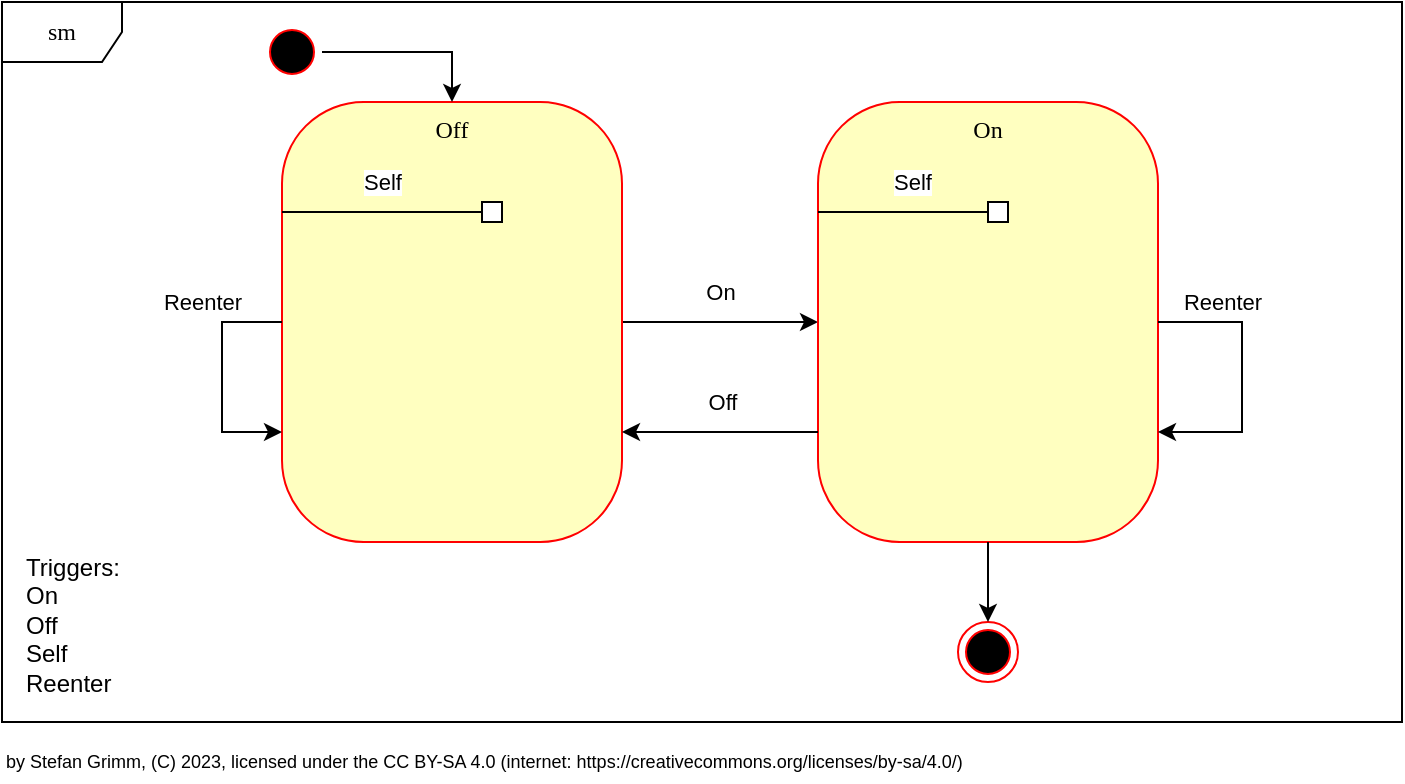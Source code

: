 <mxfile version="21.6.8" type="device">
  <diagram id="YKBjTKGMOBF2p5uhFZQw" name="Statemachine">
    <mxGraphModel dx="1000" dy="698" grid="1" gridSize="10" guides="1" tooltips="1" connect="1" arrows="1" fold="1" page="1" pageScale="1" pageWidth="850" pageHeight="1100" math="0" shadow="0">
      <root>
        <mxCell id="0" />
        <mxCell id="1" parent="0" />
        <mxCell id="twPTelytEAIwxnEzPvE8-1" value="sm" style="shape=umlFrame;whiteSpace=wrap;html=1;rounded=1;shadow=0;comic=0;labelBackgroundColor=none;strokeWidth=1;fontFamily=Verdana;fontSize=12;align=center;" parent="1" vertex="1">
          <mxGeometry x="30" y="30" width="700" height="360" as="geometry" />
        </mxCell>
        <mxCell id="_rrB8YRX0DrZ2EH2kqbe-18" value="On" style="edgeStyle=orthogonalEdgeStyle;rounded=0;orthogonalLoop=1;jettySize=auto;html=1;entryX=0;entryY=0.5;entryDx=0;entryDy=0;exitX=1;exitY=0.5;exitDx=0;exitDy=0;" parent="1" source="twPTelytEAIwxnEzPvE8-2" target="_rrB8YRX0DrZ2EH2kqbe-9" edge="1">
          <mxGeometry y="15" relative="1" as="geometry">
            <mxPoint x="340" y="260" as="sourcePoint" />
            <mxPoint x="438" y="260" as="targetPoint" />
            <mxPoint as="offset" />
          </mxGeometry>
        </mxCell>
        <mxCell id="twPTelytEAIwxnEzPvE8-2" value="Off" style="rounded=1;whiteSpace=wrap;html=1;arcSize=24;fillColor=#ffffc0;strokeColor=#ff0000;shadow=0;comic=0;labelBackgroundColor=none;fontFamily=Verdana;fontSize=12;fontColor=#000000;align=center;verticalAlign=top;" parent="1" vertex="1">
          <mxGeometry x="170" y="80" width="170" height="220" as="geometry" />
        </mxCell>
        <mxCell id="twPTelytEAIwxnEzPvE8-8" style="edgeStyle=orthogonalEdgeStyle;rounded=0;orthogonalLoop=1;jettySize=auto;html=1;entryX=0.5;entryY=0;entryDx=0;entryDy=0;" parent="1" source="twPTelytEAIwxnEzPvE8-9" target="twPTelytEAIwxnEzPvE8-2" edge="1">
          <mxGeometry relative="1" as="geometry">
            <Array as="points">
              <mxPoint x="255" y="55" />
            </Array>
          </mxGeometry>
        </mxCell>
        <mxCell id="twPTelytEAIwxnEzPvE8-9" value="" style="ellipse;html=1;shape=startState;fillColor=#000000;strokeColor=#ff0000;rounded=1;shadow=0;comic=0;labelBackgroundColor=none;fontFamily=Verdana;fontSize=12;fontColor=#000000;align=center;direction=south;" parent="1" vertex="1">
          <mxGeometry x="160" y="40" width="30" height="30" as="geometry" />
        </mxCell>
        <mxCell id="8lL4V4ylc4chIpqy5Nob-13" value="Self" style="endArrow=none;html=1;rounded=0;exitX=0;exitY=0.5;exitDx=0;exitDy=0;entryX=0;entryY=0.25;entryDx=0;entryDy=0;" parent="1" source="8lL4V4ylc4chIpqy5Nob-14" target="twPTelytEAIwxnEzPvE8-2" edge="1">
          <mxGeometry y="-15" width="50" height="50" relative="1" as="geometry">
            <mxPoint x="360" y="230" as="sourcePoint" />
            <mxPoint x="410" y="320" as="targetPoint" />
            <Array as="points" />
            <mxPoint as="offset" />
          </mxGeometry>
        </mxCell>
        <mxCell id="8lL4V4ylc4chIpqy5Nob-14" value="" style="whiteSpace=wrap;html=1;aspect=fixed;" parent="1" vertex="1">
          <mxGeometry x="270" y="130" width="10" height="10" as="geometry" />
        </mxCell>
        <mxCell id="_rrB8YRX0DrZ2EH2kqbe-9" value="On" style="rounded=1;whiteSpace=wrap;html=1;arcSize=24;fillColor=#ffffc0;strokeColor=#ff0000;shadow=0;comic=0;labelBackgroundColor=none;fontFamily=Verdana;fontSize=12;fontColor=#000000;align=center;verticalAlign=top;" parent="1" vertex="1">
          <mxGeometry x="438" y="80" width="170" height="220" as="geometry" />
        </mxCell>
        <mxCell id="_rrB8YRX0DrZ2EH2kqbe-10" value="Self" style="endArrow=none;html=1;rounded=0;exitX=0;exitY=0.5;exitDx=0;exitDy=0;entryX=0;entryY=0.25;entryDx=0;entryDy=0;" parent="1" source="_rrB8YRX0DrZ2EH2kqbe-12" target="_rrB8YRX0DrZ2EH2kqbe-9" edge="1">
          <mxGeometry x="-0.111" y="-15" width="50" height="50" relative="1" as="geometry">
            <mxPoint x="560" y="230" as="sourcePoint" />
            <mxPoint x="610" y="320" as="targetPoint" />
            <Array as="points" />
            <mxPoint as="offset" />
          </mxGeometry>
        </mxCell>
        <mxCell id="_rrB8YRX0DrZ2EH2kqbe-12" value="" style="whiteSpace=wrap;html=1;aspect=fixed;" parent="1" vertex="1">
          <mxGeometry x="523" y="130" width="10" height="10" as="geometry" />
        </mxCell>
        <mxCell id="QMokryFTBzUSh5FWrxVi-1" value="by Stefan Grimm, (C) 2023, licensed under the CC BY-SA 4.0 (internet: https://creativecommons.org/licenses/by-sa/4.0/)" style="text;html=1;strokeColor=none;fillColor=none;align=left;verticalAlign=middle;whiteSpace=wrap;rounded=0;fontSize=9;" parent="1" vertex="1">
          <mxGeometry x="30" y="400" width="500" height="20" as="geometry" />
        </mxCell>
        <mxCell id="QMokryFTBzUSh5FWrxVi-2" value="Triggers:&lt;br&gt;On&lt;br&gt;Off&lt;br&gt;Self&lt;br&gt;Reenter" style="text;html=1;strokeColor=none;fillColor=none;align=left;verticalAlign=bottom;whiteSpace=wrap;rounded=0;" parent="1" vertex="1">
          <mxGeometry x="40" y="270" width="100" height="110" as="geometry" />
        </mxCell>
        <mxCell id="QMokryFTBzUSh5FWrxVi-5" value="Off" style="edgeStyle=orthogonalEdgeStyle;rounded=0;orthogonalLoop=1;jettySize=auto;html=1;exitX=0;exitY=0.75;exitDx=0;exitDy=0;entryX=1;entryY=0.75;entryDx=0;entryDy=0;" parent="1" source="_rrB8YRX0DrZ2EH2kqbe-9" target="twPTelytEAIwxnEzPvE8-2" edge="1">
          <mxGeometry x="-0.02" y="-15" relative="1" as="geometry">
            <mxPoint x="340" y="320" as="sourcePoint" />
            <mxPoint x="438" y="320" as="targetPoint" />
            <mxPoint as="offset" />
          </mxGeometry>
        </mxCell>
        <mxCell id="VY6N0ab8S7PTFUhcFhPV-1" value="Reenter" style="edgeStyle=orthogonalEdgeStyle;rounded=0;orthogonalLoop=1;jettySize=auto;html=1;entryX=0;entryY=0.75;entryDx=0;entryDy=0;exitX=0;exitY=0.5;exitDx=0;exitDy=0;" parent="1" source="twPTelytEAIwxnEzPvE8-2" target="twPTelytEAIwxnEzPvE8-2" edge="1">
          <mxGeometry x="-0.478" y="-14" relative="1" as="geometry">
            <mxPoint x="350" y="200" as="sourcePoint" />
            <mxPoint x="448" y="200" as="targetPoint" />
            <mxPoint x="4" y="-10" as="offset" />
            <Array as="points">
              <mxPoint x="140" y="190" />
              <mxPoint x="140" y="245" />
            </Array>
          </mxGeometry>
        </mxCell>
        <mxCell id="VY6N0ab8S7PTFUhcFhPV-2" value="Reenter" style="edgeStyle=orthogonalEdgeStyle;rounded=0;orthogonalLoop=1;jettySize=auto;html=1;entryX=1;entryY=0.75;entryDx=0;entryDy=0;exitX=1;exitY=0.5;exitDx=0;exitDy=0;" parent="1" source="_rrB8YRX0DrZ2EH2kqbe-9" target="_rrB8YRX0DrZ2EH2kqbe-9" edge="1">
          <mxGeometry x="-0.54" y="10" relative="1" as="geometry">
            <mxPoint x="180" y="200" as="sourcePoint" />
            <mxPoint x="180" y="255" as="targetPoint" />
            <mxPoint as="offset" />
            <Array as="points">
              <mxPoint x="650" y="190" />
              <mxPoint x="650" y="245" />
            </Array>
          </mxGeometry>
        </mxCell>
        <mxCell id="ckfvRoT8pVi7vFGAMEIV-1" value="" style="ellipse;html=1;shape=endState;fillColor=#000000;strokeColor=#ff0000;" parent="1" vertex="1">
          <mxGeometry x="508" y="340" width="30" height="30" as="geometry" />
        </mxCell>
        <mxCell id="ckfvRoT8pVi7vFGAMEIV-2" style="edgeStyle=orthogonalEdgeStyle;rounded=0;orthogonalLoop=1;jettySize=auto;html=1;exitX=0.5;exitY=1;exitDx=0;exitDy=0;entryX=0.5;entryY=0;entryDx=0;entryDy=0;" parent="1" source="_rrB8YRX0DrZ2EH2kqbe-9" target="ckfvRoT8pVi7vFGAMEIV-1" edge="1">
          <mxGeometry relative="1" as="geometry">
            <mxPoint x="639" y="409" as="sourcePoint" />
            <mxPoint x="639" y="510" as="targetPoint" />
          </mxGeometry>
        </mxCell>
      </root>
    </mxGraphModel>
  </diagram>
</mxfile>
